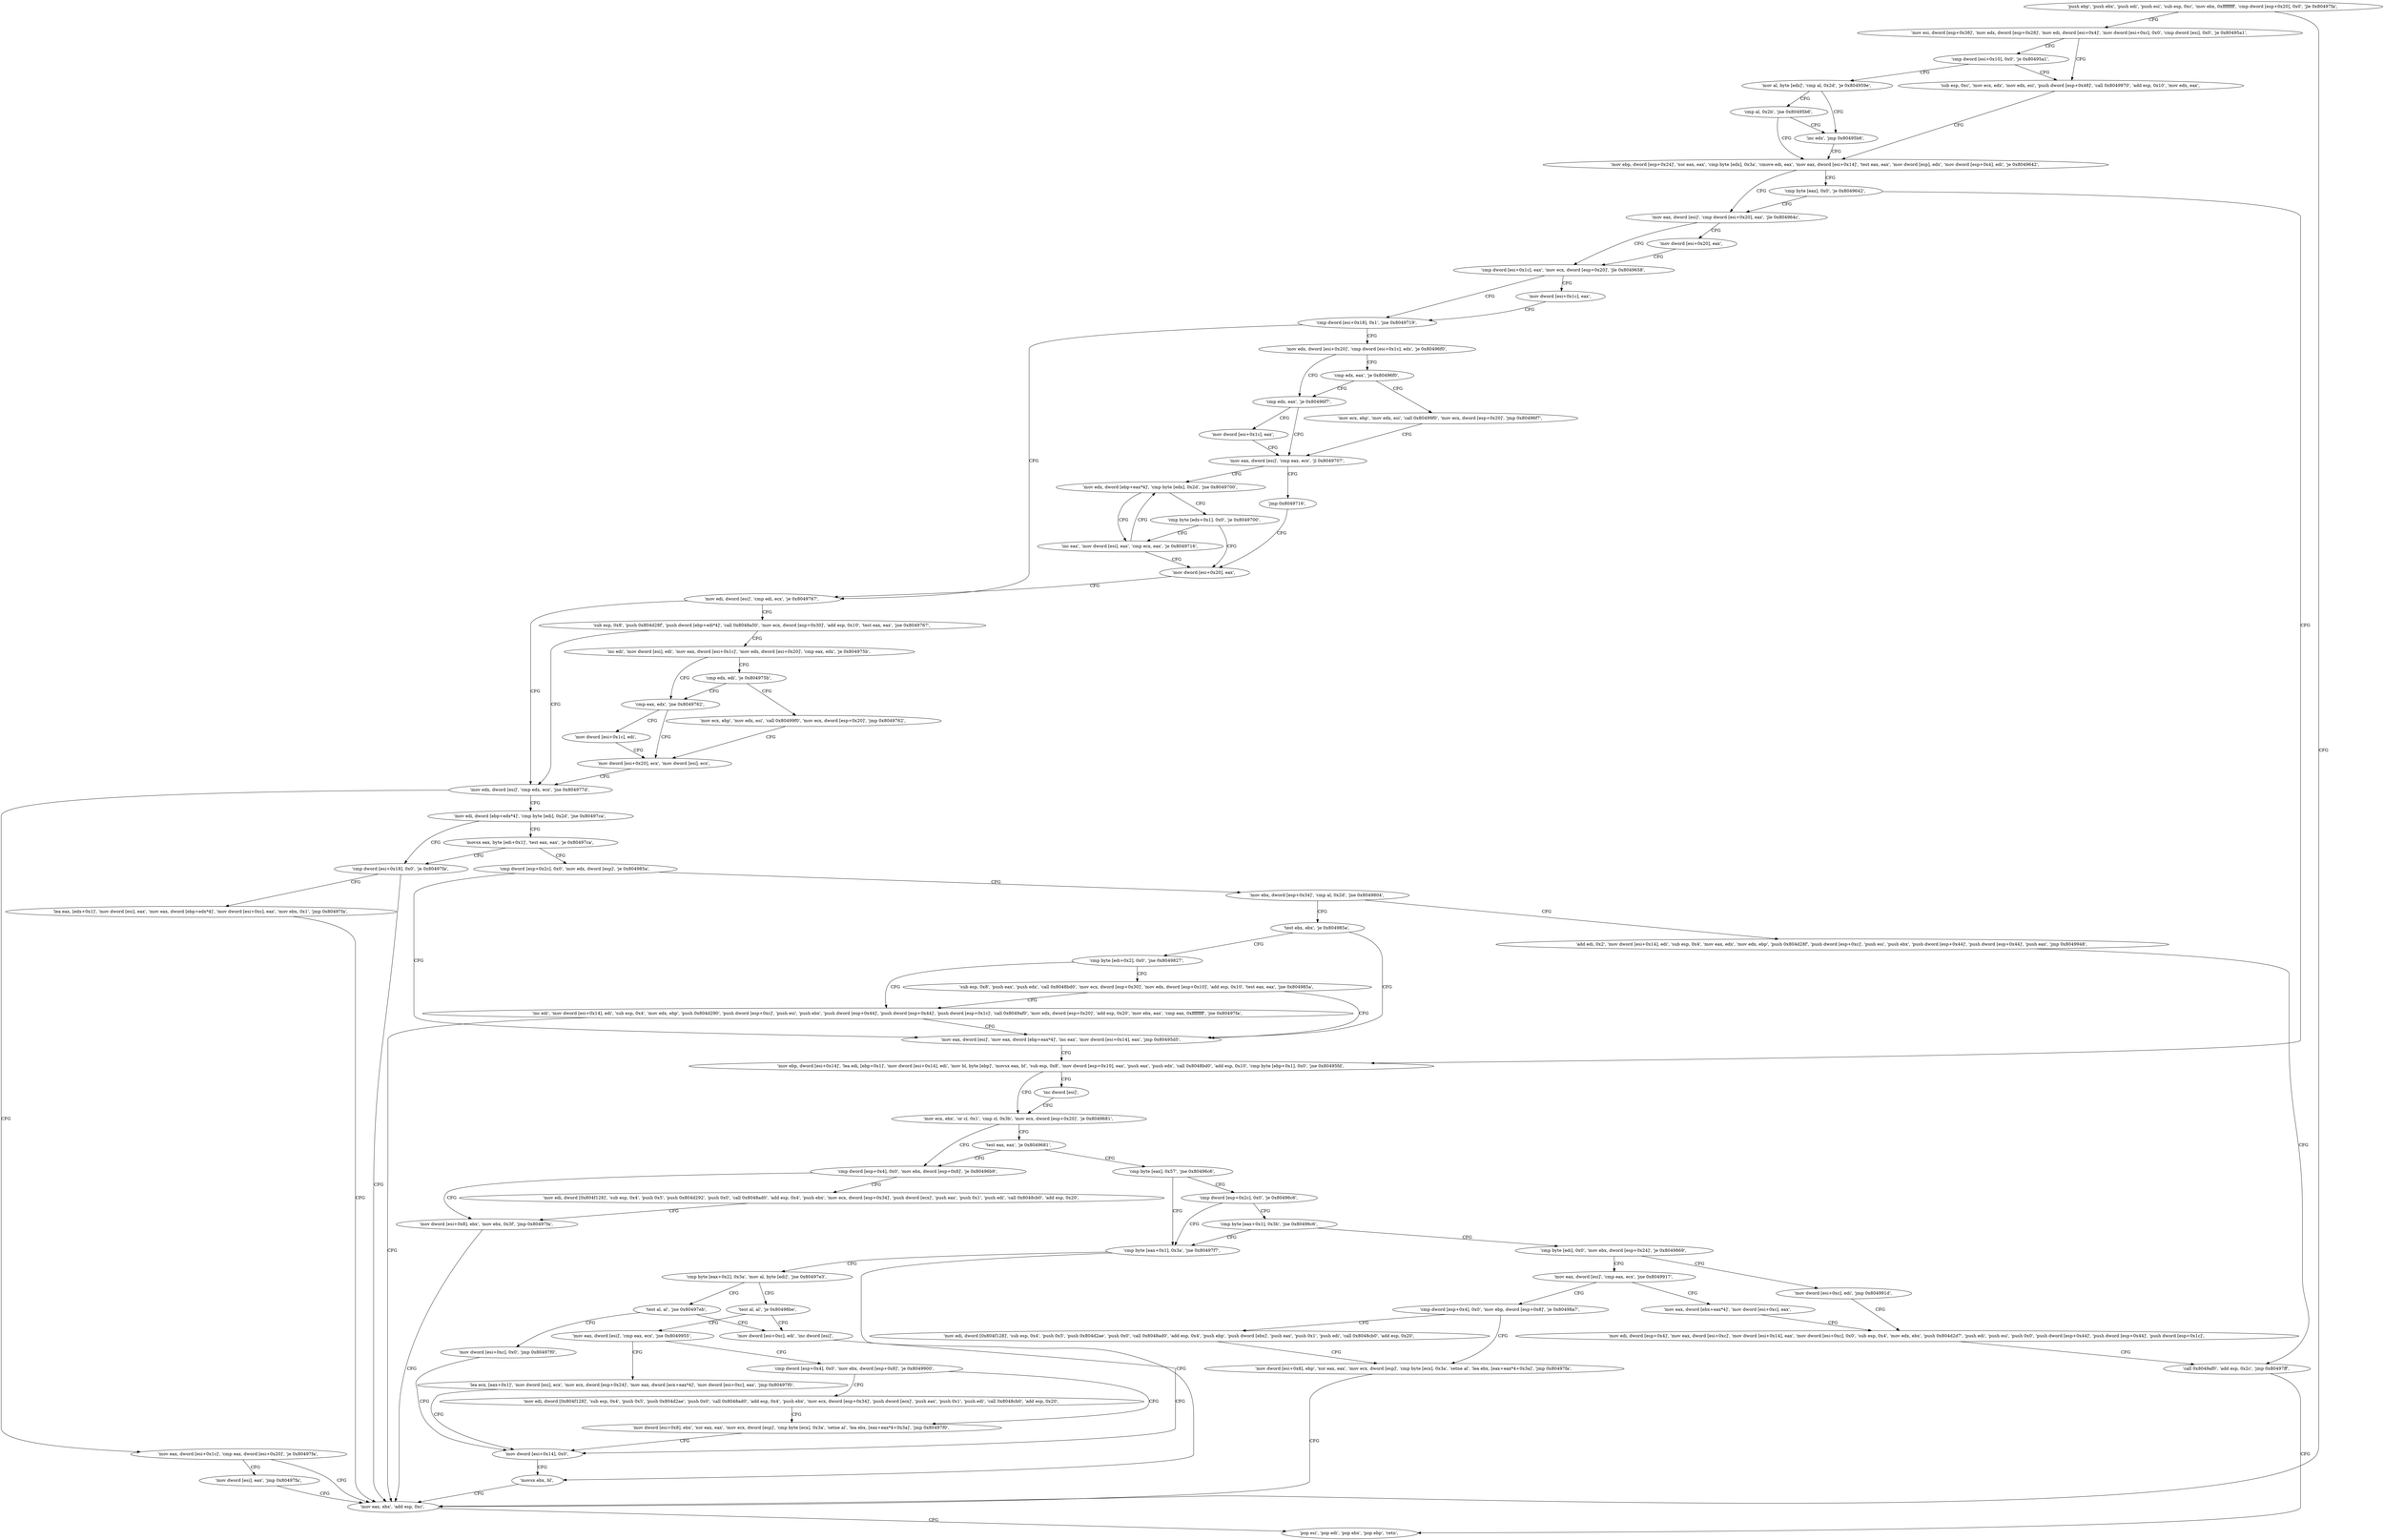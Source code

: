 digraph "func" {
"134518112" [label = "'push ebp', 'push ebx', 'push edi', 'push esi', 'sub esp, 0xc', 'mov ebx, 0xffffffff', 'cmp dword [esp+0x20], 0x0', 'jle 0x80497fa', " ]
"134518778" [label = "'mov eax, ebx', 'add esp, 0xc', " ]
"134518135" [label = "'mov esi, dword [esp+0x38]', 'mov edx, dword [esp+0x28]', 'mov edi, dword [esi+0x4]', 'mov dword [esi+0xc], 0x0', 'cmp dword [esi], 0x0', 'je 0x80495a1', " ]
"134518783" [label = "'pop esi', 'pop edi', 'pop ebx', 'pop ebp', 'retn', " ]
"134518177" [label = "'sub esp, 0xc', 'mov ecx, edx', 'mov edx, esi', 'push dword [esp+0x48]', 'call 0x8049970', 'add esp, 0x10', 'mov edx, eax', " ]
"134518158" [label = "'cmp dword [esi+0x10], 0x0', 'je 0x80495a1', " ]
"134518198" [label = "'mov ebp, dword [esp+0x24]', 'xor eax, eax', 'cmp byte [edx], 0x3a', 'cmove edi, eax', 'mov eax, dword [esi+0x14]', 'test eax, eax', 'mov dword [esp], edx', 'mov dword [esp+0x4], edi', 'je 0x8049642', " ]
"134518164" [label = "'mov al, byte [edx]', 'cmp al, 0x2d', 'je 0x804959e', " ]
"134518338" [label = "'mov eax, dword [esi]', 'cmp dword [esi+0x20], eax', 'jle 0x804964c', " ]
"134518348" [label = "'cmp dword [esi+0x1c], eax', 'mov ecx, dword [esp+0x20]', 'jle 0x8049658', " ]
"134518345" [label = "'mov dword [esi+0x20], eax', " ]
"134518224" [label = "'cmp byte [eax], 0x0', 'je 0x8049642', " ]
"134518229" [label = "'mov ebp, dword [esi+0x14]', 'lea edi, [ebp+0x1]', 'mov dword [esi+0x14], edi', 'mov bl, byte [ebp]', 'movsx eax, bl', 'sub esp, 0x8', 'mov dword [esp+0x10], eax', 'push eax', 'push edx', 'call 0x8048bd0', 'add esp, 0x10', 'cmp byte [ebp+0x1], 0x0', 'jne 0x80495fd', " ]
"134518174" [label = "'inc edx', 'jmp 0x80495b6', " ]
"134518170" [label = "'cmp al, 0x2b', 'jne 0x80495b6', " ]
"134518360" [label = "'cmp dword [esi+0x18], 0x1', 'jne 0x8049719', " ]
"134518357" [label = "'mov dword [esi+0x1c], eax', " ]
"134518269" [label = "'mov ecx, ebx', 'or cl, 0x1', 'cmp cl, 0x3b', 'mov ecx, dword [esp+0x20]', 'je 0x8049681', " ]
"134518267" [label = "'inc dword [esi]', " ]
"134518553" [label = "'mov edi, dword [esi]', 'cmp edi, ecx', 'je 0x8049767', " ]
"134518370" [label = "'mov edx, dword [esi+0x20]', 'cmp dword [esi+0x1c], edx', 'je 0x80496f0', " ]
"134518401" [label = "'cmp dword [esp+0x4], 0x0', 'mov ebx, dword [esp+0x8]', 'je 0x80496b9', " ]
"134518283" [label = "'test eax, eax', 'je 0x8049681', " ]
"134518631" [label = "'mov edx, dword [esi]', 'cmp edx, ecx', 'jne 0x804977d', " ]
"134518559" [label = "'sub esp, 0x8', 'push 0x804d28f', 'push dword [ebp+edi*4]', 'call 0x8048a50', 'mov ecx, dword [esp+0x30]', 'add esp, 0x10', 'test eax, eax', 'jne 0x8049767', " ]
"134518512" [label = "'cmp edx, eax', 'je 0x80496f7', " ]
"134518382" [label = "'cmp edx, eax', 'je 0x80496f0', " ]
"134518457" [label = "'mov dword [esi+0x8], ebx', 'mov ebx, 0x3f', 'jmp 0x80497fa', " ]
"134518412" [label = "'mov edi, dword [0x804f128]', 'sub esp, 0x4', 'push 0x5', 'push 0x804d292', 'push 0x0', 'call 0x8048ad0', 'add esp, 0x4', 'push ebx', 'mov ecx, dword [esp+0x34]', 'push dword [ecx]', 'push eax', 'push 0x1', 'push edi', 'call 0x8048cb0', 'add esp, 0x20', " ]
"134518287" [label = "'cmp byte [eax], 0x57', 'jne 0x80496c6', " ]
"134518653" [label = "'mov edi, dword [ebp+edx*4]', 'cmp byte [edi], 0x2d', 'jne 0x80497ca', " ]
"134518637" [label = "'mov eax, dword [esi+0x1c]', 'cmp eax, dword [esi+0x20]', 'je 0x80497fa', " ]
"134518587" [label = "'inc edi', 'mov dword [esi], edi', 'mov eax, dword [esi+0x1c]', 'mov edx, dword [esi+0x20]', 'cmp eax, edx', 'je 0x804975b', " ]
"134518519" [label = "'mov eax, dword [esi]', 'cmp eax, ecx', 'jl 0x8049707', " ]
"134518516" [label = "'mov dword [esi+0x1c], eax', " ]
"134518386" [label = "'mov ecx, ebp', 'mov edx, esi', 'call 0x80499f0', 'mov ecx, dword [esp+0x20]', 'jmp 0x80496f7', " ]
"134518470" [label = "'cmp byte [eax+0x1], 0x3a', 'jne 0x80497f7', " ]
"134518296" [label = "'cmp dword [esp+0x2c], 0x0', 'je 0x80496c6', " ]
"134518730" [label = "'cmp dword [esi+0x18], 0x0', 'je 0x80497fa', " ]
"134518662" [label = "'movsx eax, byte [edi+0x1]', 'test eax, eax', 'je 0x80497ca', " ]
"134518649" [label = "'mov dword [esi], eax', 'jmp 0x80497fa', " ]
"134518619" [label = "'cmp eax, edx', 'jne 0x8049762', " ]
"134518600" [label = "'cmp edx, edi', 'je 0x804975b', " ]
"134518535" [label = "'mov edx, dword [ebp+eax*4]', 'cmp byte [edx], 0x2d', 'jne 0x8049700', " ]
"134518525" [label = "'jmp 0x8049716', " ]
"134518775" [label = "'movsx ebx, bl', " ]
"134518480" [label = "'cmp byte [eax+0x2], 0x3a', 'mov al, byte [edi]', 'jne 0x80497e3', " ]
"134518307" [label = "'cmp byte [eax+0x1], 0x3b', 'jne 0x80496c6', " ]
"134518736" [label = "'lea eax, [edx+0x1]', 'mov dword [esi], eax', 'mov eax, dword [ebp+edx*4]', 'mov dword [esi+0xc], eax', 'mov ebx, 0x1', 'jmp 0x80497fa', " ]
"134518670" [label = "'cmp dword [esp+0x2c], 0x0', 'mov edx, dword [esp]', 'je 0x804985a', " ]
"134518626" [label = "'mov dword [esi+0x20], ecx', 'mov dword [esi], ecx', " ]
"134518623" [label = "'mov dword [esi+0x1c], edi', " ]
"134518604" [label = "'mov ecx, ebp', 'mov edx, esi', 'call 0x80499f0', 'mov ecx, dword [esp+0x20]', 'jmp 0x8049762', " ]
"134518528" [label = "'inc eax', 'mov dword [esi], eax', 'cmp ecx, eax', 'je 0x8049716', " ]
"134518544" [label = "'cmp byte [edx+0x1], 0x0', 'je 0x8049700', " ]
"134518550" [label = "'mov dword [esi+0x20], eax', " ]
"134518755" [label = "'test al, al', 'je 0x80498be', " ]
"134518492" [label = "'test al, al', 'jne 0x80497eb', " ]
"134518317" [label = "'cmp byte [edi], 0x0', 'mov ebx, dword [esp+0x24]', 'je 0x8049869', " ]
"134518874" [label = "'mov eax, dword [esi]', 'mov eax, dword [ebp+eax*4]', 'inc eax', 'mov dword [esi+0x14], eax', 'jmp 0x80495d5', " ]
"134518684" [label = "'mov ebx, dword [esp+0x34]', 'cmp al, 0x2d', 'jne 0x8049804', " ]
"134518974" [label = "'mov eax, dword [esi]', 'cmp eax, ecx', 'jne 0x8049955', " ]
"134518763" [label = "'mov dword [esi+0xc], edi', 'inc dword [esi]', " ]
"134518500" [label = "'mov dword [esi+0xc], 0x0', 'jmp 0x80497f0', " ]
"134518889" [label = "'mov eax, dword [esi]', 'cmp eax, ecx', 'jne 0x8049917', " ]
"134518330" [label = "'mov dword [esi+0xc], edi', 'jmp 0x804991d', " ]
"134518788" [label = "'test ebx, ebx', 'je 0x804985a', " ]
"134518692" [label = "'add edi, 0x2', 'mov dword [esi+0x14], edi', 'sub esp, 0x4', 'mov eax, edx', 'mov edx, ebp', 'push 0x804d28f', 'push dword [esp+0xc]', 'push esi', 'push ebx', 'push dword [esp+0x44]', 'push dword [esp+0x44]', 'push eax', 'jmp 0x8049948', " ]
"134519125" [label = "'lea ecx, [eax+0x1]', 'mov dword [esi], ecx', 'mov ecx, dword [esp+0x24]', 'mov eax, dword [ecx+eax*4]', 'mov dword [esi+0xc], eax', 'jmp 0x80497f0', " ]
"134518984" [label = "'cmp dword [esp+0x4], 0x0', 'mov ebx, dword [esp+0x8]', 'je 0x8049900', " ]
"134518768" [label = "'mov dword [esi+0x14], 0x0', " ]
"134519063" [label = "'mov eax, dword [ebx+eax*4]', 'mov dword [esi+0xc], eax', " ]
"134518899" [label = "'cmp dword [esp+0x4], 0x0', 'mov ebp, dword [esp+0x8]', 'je 0x80498a7', " ]
"134519069" [label = "'mov edi, dword [esp+0x4]', 'mov eax, dword [esi+0xc]', 'mov dword [esi+0x14], eax', 'mov dword [esi+0xc], 0x0', 'sub esp, 0x4', 'mov edx, ebx', 'push 0x804d2d7', 'push edi', 'push esi', 'push 0x0', 'push dword [esp+0x44]', 'push dword [esp+0x44]', 'push dword [esp+0x1c]', " ]
"134518792" [label = "'cmp byte [edi+0x2], 0x0', 'jne 0x8049827', " ]
"134519112" [label = "'call 0x8049af0', 'add esp, 0x2c', 'jmp 0x80497ff', " ]
"134519040" [label = "'mov dword [esi+0x8], ebx', 'xor eax, eax', 'mov ecx, dword [esp]', 'cmp byte [ecx], 0x3a', 'setne al', 'lea ebx, [eax+eax*4+0x3a]', 'jmp 0x80497f0', " ]
"134518995" [label = "'mov edi, dword [0x804f128]', 'sub esp, 0x4', 'push 0x5', 'push 0x804d2ae', 'push 0x0', 'call 0x8048ad0', 'add esp, 0x4', 'push ebx', 'mov ecx, dword [esp+0x34]', 'push dword [ecx]', 'push eax', 'push 0x1', 'push edi', 'call 0x8048cb0', 'add esp, 0x20', " ]
"134518951" [label = "'mov dword [esi+0x8], ebp', 'xor eax, eax', 'mov ecx, dword [esp]', 'cmp byte [ecx], 0x3a', 'setne al', 'lea ebx, [eax+eax*4+0x3a]', 'jmp 0x80497fa', " ]
"134518910" [label = "'mov edi, dword [0x804f128]', 'sub esp, 0x4', 'push 0x5', 'push 0x804d2ae', 'push 0x0', 'call 0x8048ad0', 'add esp, 0x4', 'push ebp', 'push dword [ebx]', 'push eax', 'push 0x1', 'push edi', 'call 0x8048cb0', 'add esp, 0x20', " ]
"134518823" [label = "'inc edi', 'mov dword [esi+0x14], edi', 'sub esp, 0x4', 'mov edx, ebp', 'push 0x804d290', 'push dword [esp+0xc]', 'push esi', 'push ebx', 'push dword [esp+0x44]', 'push dword [esp+0x44]', 'push dword [esp+0x1c]', 'call 0x8049af0', 'mov edx, dword [esp+0x20]', 'add esp, 0x20', 'mov ebx, eax', 'cmp eax, 0xffffffff', 'jne 0x80497fa', " ]
"134518798" [label = "'sub esp, 0x8', 'push eax', 'push edx', 'call 0x8048bd0', 'mov ecx, dword [esp+0x30]', 'mov edx, dword [esp+0x10]', 'add esp, 0x10', 'test eax, eax', 'jne 0x804985a', " ]
"134518112" -> "134518778" [ label = "CFG" ]
"134518112" -> "134518135" [ label = "CFG" ]
"134518778" -> "134518783" [ label = "CFG" ]
"134518135" -> "134518177" [ label = "CFG" ]
"134518135" -> "134518158" [ label = "CFG" ]
"134518177" -> "134518198" [ label = "CFG" ]
"134518158" -> "134518177" [ label = "CFG" ]
"134518158" -> "134518164" [ label = "CFG" ]
"134518198" -> "134518338" [ label = "CFG" ]
"134518198" -> "134518224" [ label = "CFG" ]
"134518164" -> "134518174" [ label = "CFG" ]
"134518164" -> "134518170" [ label = "CFG" ]
"134518338" -> "134518348" [ label = "CFG" ]
"134518338" -> "134518345" [ label = "CFG" ]
"134518348" -> "134518360" [ label = "CFG" ]
"134518348" -> "134518357" [ label = "CFG" ]
"134518345" -> "134518348" [ label = "CFG" ]
"134518224" -> "134518338" [ label = "CFG" ]
"134518224" -> "134518229" [ label = "CFG" ]
"134518229" -> "134518269" [ label = "CFG" ]
"134518229" -> "134518267" [ label = "CFG" ]
"134518174" -> "134518198" [ label = "CFG" ]
"134518170" -> "134518198" [ label = "CFG" ]
"134518170" -> "134518174" [ label = "CFG" ]
"134518360" -> "134518553" [ label = "CFG" ]
"134518360" -> "134518370" [ label = "CFG" ]
"134518357" -> "134518360" [ label = "CFG" ]
"134518269" -> "134518401" [ label = "CFG" ]
"134518269" -> "134518283" [ label = "CFG" ]
"134518267" -> "134518269" [ label = "CFG" ]
"134518553" -> "134518631" [ label = "CFG" ]
"134518553" -> "134518559" [ label = "CFG" ]
"134518370" -> "134518512" [ label = "CFG" ]
"134518370" -> "134518382" [ label = "CFG" ]
"134518401" -> "134518457" [ label = "CFG" ]
"134518401" -> "134518412" [ label = "CFG" ]
"134518283" -> "134518401" [ label = "CFG" ]
"134518283" -> "134518287" [ label = "CFG" ]
"134518631" -> "134518653" [ label = "CFG" ]
"134518631" -> "134518637" [ label = "CFG" ]
"134518559" -> "134518631" [ label = "CFG" ]
"134518559" -> "134518587" [ label = "CFG" ]
"134518512" -> "134518519" [ label = "CFG" ]
"134518512" -> "134518516" [ label = "CFG" ]
"134518382" -> "134518512" [ label = "CFG" ]
"134518382" -> "134518386" [ label = "CFG" ]
"134518457" -> "134518778" [ label = "CFG" ]
"134518412" -> "134518457" [ label = "CFG" ]
"134518287" -> "134518470" [ label = "CFG" ]
"134518287" -> "134518296" [ label = "CFG" ]
"134518653" -> "134518730" [ label = "CFG" ]
"134518653" -> "134518662" [ label = "CFG" ]
"134518637" -> "134518778" [ label = "CFG" ]
"134518637" -> "134518649" [ label = "CFG" ]
"134518587" -> "134518619" [ label = "CFG" ]
"134518587" -> "134518600" [ label = "CFG" ]
"134518519" -> "134518535" [ label = "CFG" ]
"134518519" -> "134518525" [ label = "CFG" ]
"134518516" -> "134518519" [ label = "CFG" ]
"134518386" -> "134518519" [ label = "CFG" ]
"134518470" -> "134518775" [ label = "CFG" ]
"134518470" -> "134518480" [ label = "CFG" ]
"134518296" -> "134518470" [ label = "CFG" ]
"134518296" -> "134518307" [ label = "CFG" ]
"134518730" -> "134518778" [ label = "CFG" ]
"134518730" -> "134518736" [ label = "CFG" ]
"134518662" -> "134518730" [ label = "CFG" ]
"134518662" -> "134518670" [ label = "CFG" ]
"134518649" -> "134518778" [ label = "CFG" ]
"134518619" -> "134518626" [ label = "CFG" ]
"134518619" -> "134518623" [ label = "CFG" ]
"134518600" -> "134518619" [ label = "CFG" ]
"134518600" -> "134518604" [ label = "CFG" ]
"134518535" -> "134518528" [ label = "CFG" ]
"134518535" -> "134518544" [ label = "CFG" ]
"134518525" -> "134518550" [ label = "CFG" ]
"134518775" -> "134518778" [ label = "CFG" ]
"134518480" -> "134518755" [ label = "CFG" ]
"134518480" -> "134518492" [ label = "CFG" ]
"134518307" -> "134518470" [ label = "CFG" ]
"134518307" -> "134518317" [ label = "CFG" ]
"134518736" -> "134518778" [ label = "CFG" ]
"134518670" -> "134518874" [ label = "CFG" ]
"134518670" -> "134518684" [ label = "CFG" ]
"134518626" -> "134518631" [ label = "CFG" ]
"134518623" -> "134518626" [ label = "CFG" ]
"134518604" -> "134518626" [ label = "CFG" ]
"134518528" -> "134518550" [ label = "CFG" ]
"134518528" -> "134518535" [ label = "CFG" ]
"134518544" -> "134518528" [ label = "CFG" ]
"134518544" -> "134518550" [ label = "CFG" ]
"134518550" -> "134518553" [ label = "CFG" ]
"134518755" -> "134518974" [ label = "CFG" ]
"134518755" -> "134518763" [ label = "CFG" ]
"134518492" -> "134518763" [ label = "CFG" ]
"134518492" -> "134518500" [ label = "CFG" ]
"134518317" -> "134518889" [ label = "CFG" ]
"134518317" -> "134518330" [ label = "CFG" ]
"134518874" -> "134518229" [ label = "CFG" ]
"134518684" -> "134518788" [ label = "CFG" ]
"134518684" -> "134518692" [ label = "CFG" ]
"134518974" -> "134519125" [ label = "CFG" ]
"134518974" -> "134518984" [ label = "CFG" ]
"134518763" -> "134518768" [ label = "CFG" ]
"134518500" -> "134518768" [ label = "CFG" ]
"134518889" -> "134519063" [ label = "CFG" ]
"134518889" -> "134518899" [ label = "CFG" ]
"134518330" -> "134519069" [ label = "CFG" ]
"134518788" -> "134518874" [ label = "CFG" ]
"134518788" -> "134518792" [ label = "CFG" ]
"134518692" -> "134519112" [ label = "CFG" ]
"134519125" -> "134518768" [ label = "CFG" ]
"134518984" -> "134519040" [ label = "CFG" ]
"134518984" -> "134518995" [ label = "CFG" ]
"134518768" -> "134518775" [ label = "CFG" ]
"134519063" -> "134519069" [ label = "CFG" ]
"134518899" -> "134518951" [ label = "CFG" ]
"134518899" -> "134518910" [ label = "CFG" ]
"134519069" -> "134519112" [ label = "CFG" ]
"134518792" -> "134518823" [ label = "CFG" ]
"134518792" -> "134518798" [ label = "CFG" ]
"134519112" -> "134518783" [ label = "CFG" ]
"134519040" -> "134518768" [ label = "CFG" ]
"134518995" -> "134519040" [ label = "CFG" ]
"134518951" -> "134518778" [ label = "CFG" ]
"134518910" -> "134518951" [ label = "CFG" ]
"134518823" -> "134518778" [ label = "CFG" ]
"134518823" -> "134518874" [ label = "CFG" ]
"134518798" -> "134518874" [ label = "CFG" ]
"134518798" -> "134518823" [ label = "CFG" ]
}
